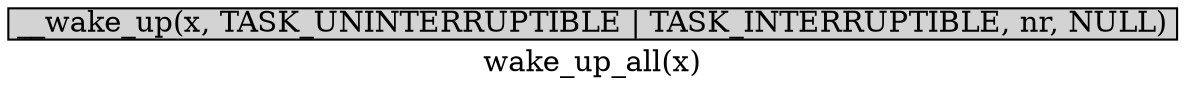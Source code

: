 digraph wake_up_all{
        label="wake_up_all(x)";
        size="10,18";
        ratio=filled;
        
		node[style=filled, shape = box, margin="0.05,0.005",height="0.1",width="0.1"];

		__wake_up_all[label="__wake_up(x, TASK_UNINTERRUPTIBLE | TASK_INTERRUPTIBLE, nr, NULL)"];

		
		}
